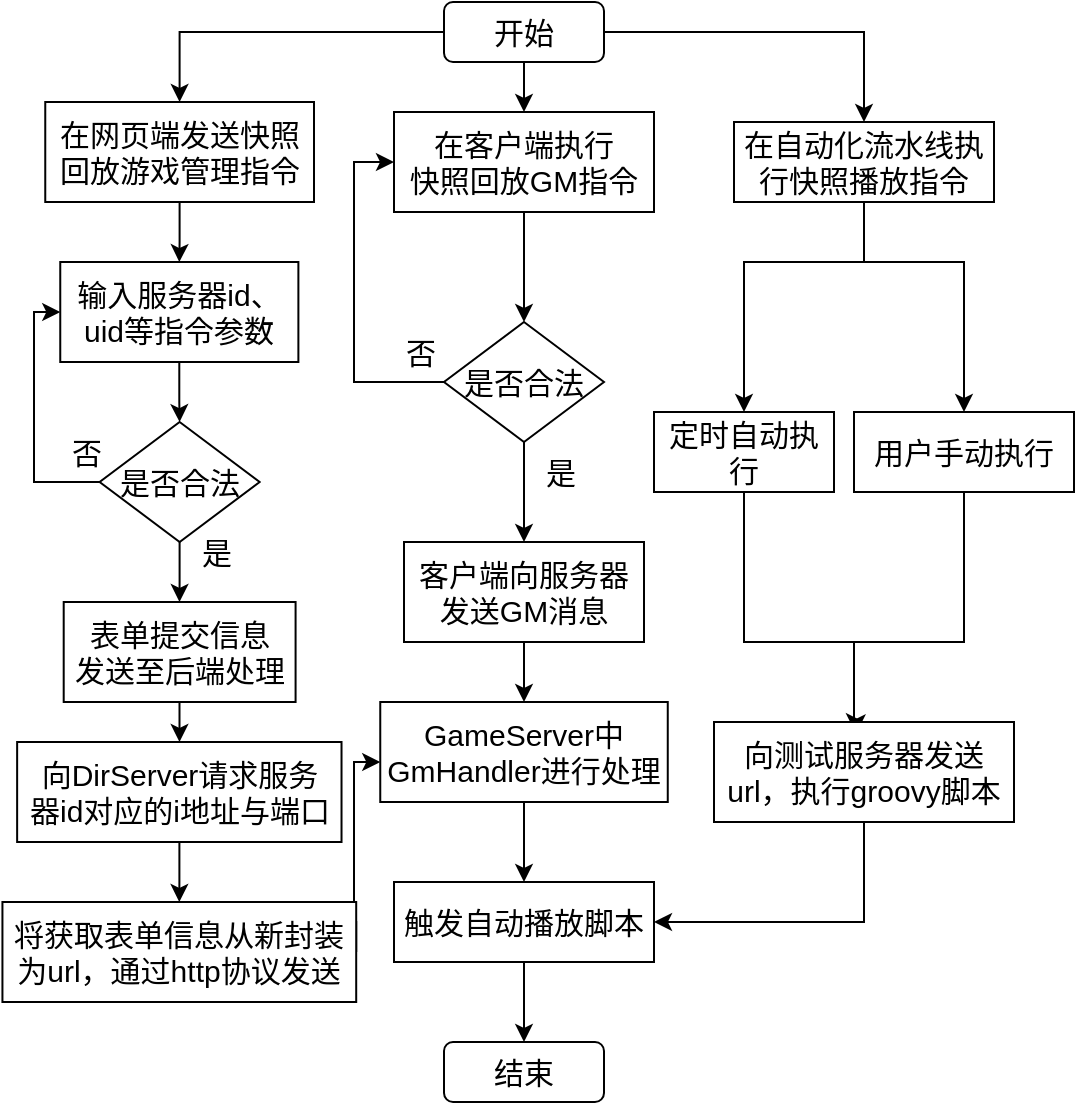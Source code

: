 <mxfile version="21.1.2" type="github">
  <diagram name="第 1 页" id="xmbw7qQmN4ud8pM5Gb9d">
    <mxGraphModel dx="1050" dy="525" grid="1" gridSize="10" guides="1" tooltips="1" connect="1" arrows="1" fold="1" page="1" pageScale="1" pageWidth="827" pageHeight="1169" math="0" shadow="0">
      <root>
        <mxCell id="0" />
        <mxCell id="1" parent="0" />
        <mxCell id="zITz0jIqfDhIaU5DNYhB-19" style="edgeStyle=orthogonalEdgeStyle;rounded=0;orthogonalLoop=1;jettySize=auto;html=1;entryX=0.5;entryY=0;entryDx=0;entryDy=0;fontSize=15;" parent="1" source="zITz0jIqfDhIaU5DNYhB-1" target="zITz0jIqfDhIaU5DNYhB-3" edge="1">
          <mxGeometry relative="1" as="geometry" />
        </mxCell>
        <mxCell id="zITz0jIqfDhIaU5DNYhB-20" style="edgeStyle=orthogonalEdgeStyle;rounded=0;orthogonalLoop=1;jettySize=auto;html=1;fontSize=15;" parent="1" source="zITz0jIqfDhIaU5DNYhB-1" target="zITz0jIqfDhIaU5DNYhB-2" edge="1">
          <mxGeometry relative="1" as="geometry" />
        </mxCell>
        <mxCell id="zITz0jIqfDhIaU5DNYhB-21" style="edgeStyle=orthogonalEdgeStyle;rounded=0;orthogonalLoop=1;jettySize=auto;html=1;fontSize=15;" parent="1" source="zITz0jIqfDhIaU5DNYhB-1" target="zITz0jIqfDhIaU5DNYhB-4" edge="1">
          <mxGeometry relative="1" as="geometry" />
        </mxCell>
        <mxCell id="zITz0jIqfDhIaU5DNYhB-1" value="开始" style="rounded=1;whiteSpace=wrap;html=1;fontSize=15;glass=0;strokeWidth=1;shadow=0;" parent="1" vertex="1">
          <mxGeometry x="325" y="30" width="80" height="30" as="geometry" />
        </mxCell>
        <mxCell id="zITz0jIqfDhIaU5DNYhB-27" style="edgeStyle=orthogonalEdgeStyle;rounded=0;orthogonalLoop=1;jettySize=auto;html=1;entryX=0.5;entryY=0;entryDx=0;entryDy=0;fontSize=15;" parent="1" source="zITz0jIqfDhIaU5DNYhB-2" target="zITz0jIqfDhIaU5DNYhB-5" edge="1">
          <mxGeometry relative="1" as="geometry" />
        </mxCell>
        <mxCell id="zITz0jIqfDhIaU5DNYhB-2" value="在网页端发送快照&lt;br&gt;回放游戏管理指令" style="rounded=0;whiteSpace=wrap;html=1;fontSize=15;" parent="1" vertex="1">
          <mxGeometry x="125.63" y="80" width="134.37" height="50" as="geometry" />
        </mxCell>
        <mxCell id="zITz0jIqfDhIaU5DNYhB-24" style="edgeStyle=orthogonalEdgeStyle;rounded=0;orthogonalLoop=1;jettySize=auto;html=1;fontSize=15;" parent="1" source="zITz0jIqfDhIaU5DNYhB-3" target="zITz0jIqfDhIaU5DNYhB-14" edge="1">
          <mxGeometry relative="1" as="geometry" />
        </mxCell>
        <mxCell id="zITz0jIqfDhIaU5DNYhB-3" value="在客户端执行&lt;br&gt;快照回放GM指令" style="rounded=0;whiteSpace=wrap;html=1;fontSize=15;" parent="1" vertex="1">
          <mxGeometry x="300" y="85" width="130" height="50" as="geometry" />
        </mxCell>
        <mxCell id="zITz0jIqfDhIaU5DNYhB-22" style="edgeStyle=orthogonalEdgeStyle;rounded=0;orthogonalLoop=1;jettySize=auto;html=1;exitX=0.5;exitY=1;exitDx=0;exitDy=0;fontSize=15;" parent="1" source="zITz0jIqfDhIaU5DNYhB-4" target="zITz0jIqfDhIaU5DNYhB-15" edge="1">
          <mxGeometry relative="1" as="geometry">
            <Array as="points">
              <mxPoint x="535" y="160" />
              <mxPoint x="475" y="160" />
            </Array>
          </mxGeometry>
        </mxCell>
        <mxCell id="zITz0jIqfDhIaU5DNYhB-23" style="edgeStyle=orthogonalEdgeStyle;rounded=0;orthogonalLoop=1;jettySize=auto;html=1;entryX=0.5;entryY=0;entryDx=0;entryDy=0;exitX=0.5;exitY=1;exitDx=0;exitDy=0;fontSize=15;" parent="1" source="zITz0jIqfDhIaU5DNYhB-4" target="zITz0jIqfDhIaU5DNYhB-16" edge="1">
          <mxGeometry relative="1" as="geometry">
            <Array as="points">
              <mxPoint x="535" y="160" />
              <mxPoint x="585" y="160" />
            </Array>
          </mxGeometry>
        </mxCell>
        <mxCell id="zITz0jIqfDhIaU5DNYhB-4" value="在自动化流水线执行快照播放指令" style="rounded=0;whiteSpace=wrap;html=1;fontSize=15;" parent="1" vertex="1">
          <mxGeometry x="470" y="90" width="130" height="40" as="geometry" />
        </mxCell>
        <mxCell id="zITz0jIqfDhIaU5DNYhB-28" style="edgeStyle=orthogonalEdgeStyle;rounded=0;orthogonalLoop=1;jettySize=auto;html=1;fontSize=15;" parent="1" source="zITz0jIqfDhIaU5DNYhB-5" target="zITz0jIqfDhIaU5DNYhB-6" edge="1">
          <mxGeometry relative="1" as="geometry" />
        </mxCell>
        <mxCell id="zITz0jIqfDhIaU5DNYhB-5" value="输入服务器id、&lt;br&gt;uid等指令参数" style="rounded=0;whiteSpace=wrap;html=1;fontSize=15;" parent="1" vertex="1">
          <mxGeometry x="133.13" y="160" width="119.06" height="50" as="geometry" />
        </mxCell>
        <mxCell id="zITz0jIqfDhIaU5DNYhB-29" style="edgeStyle=orthogonalEdgeStyle;rounded=0;orthogonalLoop=1;jettySize=auto;html=1;fontSize=15;" parent="1" source="zITz0jIqfDhIaU5DNYhB-6" target="zITz0jIqfDhIaU5DNYhB-8" edge="1">
          <mxGeometry relative="1" as="geometry" />
        </mxCell>
        <mxCell id="zITz0jIqfDhIaU5DNYhB-30" style="edgeStyle=orthogonalEdgeStyle;rounded=0;orthogonalLoop=1;jettySize=auto;html=1;entryX=0;entryY=0.5;entryDx=0;entryDy=0;fontSize=15;" parent="1" source="zITz0jIqfDhIaU5DNYhB-6" target="zITz0jIqfDhIaU5DNYhB-5" edge="1">
          <mxGeometry relative="1" as="geometry">
            <Array as="points">
              <mxPoint x="120" y="270" />
              <mxPoint x="120" y="185" />
            </Array>
          </mxGeometry>
        </mxCell>
        <mxCell id="zITz0jIqfDhIaU5DNYhB-6" value="是否合法" style="rhombus;whiteSpace=wrap;html=1;fontSize=15;" parent="1" vertex="1">
          <mxGeometry x="152.82" y="240" width="80" height="60" as="geometry" />
        </mxCell>
        <mxCell id="zITz0jIqfDhIaU5DNYhB-31" style="edgeStyle=orthogonalEdgeStyle;rounded=0;orthogonalLoop=1;jettySize=auto;html=1;fontSize=15;" parent="1" source="zITz0jIqfDhIaU5DNYhB-8" target="zITz0jIqfDhIaU5DNYhB-9" edge="1">
          <mxGeometry relative="1" as="geometry" />
        </mxCell>
        <mxCell id="zITz0jIqfDhIaU5DNYhB-8" value="表单提交信息&lt;br&gt;发送至后端处理" style="rounded=0;whiteSpace=wrap;html=1;fontSize=15;" parent="1" vertex="1">
          <mxGeometry x="134.85" y="330" width="115.94" height="50" as="geometry" />
        </mxCell>
        <mxCell id="zITz0jIqfDhIaU5DNYhB-32" style="edgeStyle=orthogonalEdgeStyle;rounded=0;orthogonalLoop=1;jettySize=auto;html=1;fontSize=15;" parent="1" source="zITz0jIqfDhIaU5DNYhB-9" target="zITz0jIqfDhIaU5DNYhB-10" edge="1">
          <mxGeometry relative="1" as="geometry" />
        </mxCell>
        <mxCell id="zITz0jIqfDhIaU5DNYhB-9" value="向DirServer请求服务&lt;br&gt;器id对应的i地址与端口" style="rounded=0;whiteSpace=wrap;html=1;fontSize=15;" parent="1" vertex="1">
          <mxGeometry x="111.57" y="400" width="162.19" height="50" as="geometry" />
        </mxCell>
        <mxCell id="zITz0jIqfDhIaU5DNYhB-33" style="edgeStyle=orthogonalEdgeStyle;rounded=0;orthogonalLoop=1;jettySize=auto;html=1;fontSize=15;exitX=1;exitY=0.5;exitDx=0;exitDy=0;" parent="1" source="zITz0jIqfDhIaU5DNYhB-10" target="zITz0jIqfDhIaU5DNYhB-12" edge="1">
          <mxGeometry relative="1" as="geometry">
            <Array as="points">
              <mxPoint x="281" y="490" />
              <mxPoint x="280" y="490" />
              <mxPoint x="280" y="410" />
            </Array>
          </mxGeometry>
        </mxCell>
        <mxCell id="zITz0jIqfDhIaU5DNYhB-10" value="将获取表单信息从新封装&lt;br&gt;为url，通过http协议发送" style="rounded=0;whiteSpace=wrap;html=1;fontSize=15;" parent="1" vertex="1">
          <mxGeometry x="104.22" y="480" width="176.88" height="50" as="geometry" />
        </mxCell>
        <mxCell id="zITz0jIqfDhIaU5DNYhB-34" style="edgeStyle=orthogonalEdgeStyle;rounded=0;orthogonalLoop=1;jettySize=auto;html=1;entryX=0.5;entryY=0;entryDx=0;entryDy=0;fontSize=15;" parent="1" source="zITz0jIqfDhIaU5DNYhB-12" target="zITz0jIqfDhIaU5DNYhB-17" edge="1">
          <mxGeometry relative="1" as="geometry" />
        </mxCell>
        <mxCell id="zITz0jIqfDhIaU5DNYhB-12" value="GameServer中GmHandler进行处理" style="rounded=0;whiteSpace=wrap;html=1;fontSize=15;" parent="1" vertex="1">
          <mxGeometry x="293.13" y="380" width="143.75" height="50" as="geometry" />
        </mxCell>
        <mxCell id="zITz0jIqfDhIaU5DNYhB-36" style="edgeStyle=orthogonalEdgeStyle;rounded=0;orthogonalLoop=1;jettySize=auto;html=1;exitX=0.5;exitY=1;exitDx=0;exitDy=0;fontSize=15;" parent="1" source="zITz0jIqfDhIaU5DNYhB-13" target="zITz0jIqfDhIaU5DNYhB-12" edge="1">
          <mxGeometry relative="1" as="geometry" />
        </mxCell>
        <mxCell id="zITz0jIqfDhIaU5DNYhB-13" value="客户端向服务器&lt;br&gt;发送GM消息" style="rounded=0;whiteSpace=wrap;html=1;fontSize=15;" parent="1" vertex="1">
          <mxGeometry x="305" y="300" width="120" height="50" as="geometry" />
        </mxCell>
        <mxCell id="zITz0jIqfDhIaU5DNYhB-25" style="edgeStyle=orthogonalEdgeStyle;rounded=0;orthogonalLoop=1;jettySize=auto;html=1;entryX=0;entryY=0.5;entryDx=0;entryDy=0;fontSize=15;" parent="1" source="zITz0jIqfDhIaU5DNYhB-14" target="zITz0jIqfDhIaU5DNYhB-3" edge="1">
          <mxGeometry relative="1" as="geometry">
            <Array as="points">
              <mxPoint x="280" y="220" />
              <mxPoint x="280" y="110" />
            </Array>
          </mxGeometry>
        </mxCell>
        <mxCell id="zITz0jIqfDhIaU5DNYhB-26" style="edgeStyle=orthogonalEdgeStyle;rounded=0;orthogonalLoop=1;jettySize=auto;html=1;entryX=0.5;entryY=0;entryDx=0;entryDy=0;fontSize=15;" parent="1" source="zITz0jIqfDhIaU5DNYhB-14" target="zITz0jIqfDhIaU5DNYhB-13" edge="1">
          <mxGeometry relative="1" as="geometry" />
        </mxCell>
        <mxCell id="zITz0jIqfDhIaU5DNYhB-14" value="是否合法" style="rhombus;whiteSpace=wrap;html=1;fontSize=15;" parent="1" vertex="1">
          <mxGeometry x="325" y="190" width="80" height="60" as="geometry" />
        </mxCell>
        <mxCell id="zITz0jIqfDhIaU5DNYhB-37" style="edgeStyle=orthogonalEdgeStyle;rounded=0;orthogonalLoop=1;jettySize=auto;html=1;entryX=0.5;entryY=0;entryDx=0;entryDy=0;exitX=0.5;exitY=1;exitDx=0;exitDy=0;fontSize=15;" parent="1" source="zITz0jIqfDhIaU5DNYhB-15" target="NNYx2oCmB_A3bQ1R8reN-1" edge="1">
          <mxGeometry relative="1" as="geometry">
            <Array as="points">
              <mxPoint x="475" y="350" />
              <mxPoint x="530" y="350" />
            </Array>
          </mxGeometry>
        </mxCell>
        <mxCell id="zITz0jIqfDhIaU5DNYhB-15" value="定时自动执行" style="rounded=0;whiteSpace=wrap;html=1;fontSize=15;" parent="1" vertex="1">
          <mxGeometry x="430" y="235" width="90" height="40" as="geometry" />
        </mxCell>
        <mxCell id="zITz0jIqfDhIaU5DNYhB-38" style="edgeStyle=orthogonalEdgeStyle;rounded=0;orthogonalLoop=1;jettySize=auto;html=1;entryX=0.445;entryY=0.012;entryDx=0;entryDy=0;exitX=0.5;exitY=1;exitDx=0;exitDy=0;fontSize=15;entryPerimeter=0;" parent="1" source="zITz0jIqfDhIaU5DNYhB-16" target="NNYx2oCmB_A3bQ1R8reN-1" edge="1">
          <mxGeometry relative="1" as="geometry">
            <Array as="points">
              <mxPoint x="585" y="350" />
              <mxPoint x="530" y="350" />
              <mxPoint x="530" y="391" />
            </Array>
          </mxGeometry>
        </mxCell>
        <mxCell id="zITz0jIqfDhIaU5DNYhB-16" value="用户手动执行" style="rounded=0;whiteSpace=wrap;html=1;fontSize=15;" parent="1" vertex="1">
          <mxGeometry x="530" y="235" width="110" height="40" as="geometry" />
        </mxCell>
        <mxCell id="zITz0jIqfDhIaU5DNYhB-35" style="edgeStyle=orthogonalEdgeStyle;rounded=0;orthogonalLoop=1;jettySize=auto;html=1;entryX=0.5;entryY=0;entryDx=0;entryDy=0;fontSize=15;" parent="1" source="zITz0jIqfDhIaU5DNYhB-17" target="zITz0jIqfDhIaU5DNYhB-18" edge="1">
          <mxGeometry relative="1" as="geometry" />
        </mxCell>
        <mxCell id="zITz0jIqfDhIaU5DNYhB-17" value="触发自动播放脚本" style="rounded=0;whiteSpace=wrap;html=1;fontSize=15;" parent="1" vertex="1">
          <mxGeometry x="300" y="470" width="130" height="40" as="geometry" />
        </mxCell>
        <mxCell id="zITz0jIqfDhIaU5DNYhB-18" value="结束" style="rounded=1;whiteSpace=wrap;html=1;fontSize=15;glass=0;strokeWidth=1;shadow=0;" parent="1" vertex="1">
          <mxGeometry x="325" y="550" width="80" height="30" as="geometry" />
        </mxCell>
        <mxCell id="zITz0jIqfDhIaU5DNYhB-39" value="是" style="text;strokeColor=none;fillColor=none;align=left;verticalAlign=middle;spacingLeft=4;spacingRight=4;overflow=hidden;points=[[0,0.5],[1,0.5]];portConstraint=eastwest;rotatable=0;whiteSpace=wrap;html=1;fontSize=15;" parent="1" vertex="1">
          <mxGeometry x="198.44" y="290" width="80" height="30" as="geometry" />
        </mxCell>
        <mxCell id="zITz0jIqfDhIaU5DNYhB-40" value="是" style="text;strokeColor=none;fillColor=none;align=left;verticalAlign=middle;spacingLeft=4;spacingRight=4;overflow=hidden;points=[[0,0.5],[1,0.5]];portConstraint=eastwest;rotatable=0;whiteSpace=wrap;html=1;fontSize=15;" parent="1" vertex="1">
          <mxGeometry x="370" y="250" width="80" height="30" as="geometry" />
        </mxCell>
        <mxCell id="zITz0jIqfDhIaU5DNYhB-41" value="否" style="text;strokeColor=none;fillColor=none;align=left;verticalAlign=middle;spacingLeft=4;spacingRight=4;overflow=hidden;points=[[0,0.5],[1,0.5]];portConstraint=eastwest;rotatable=0;whiteSpace=wrap;html=1;fontSize=15;" parent="1" vertex="1">
          <mxGeometry x="133.13" y="240" width="80" height="30" as="geometry" />
        </mxCell>
        <mxCell id="zITz0jIqfDhIaU5DNYhB-42" value="否" style="text;strokeColor=none;fillColor=none;align=left;verticalAlign=middle;spacingLeft=4;spacingRight=4;overflow=hidden;points=[[0,0.5],[1,0.5]];portConstraint=eastwest;rotatable=0;whiteSpace=wrap;html=1;fontSize=15;" parent="1" vertex="1">
          <mxGeometry x="300" y="190" width="80" height="30" as="geometry" />
        </mxCell>
        <mxCell id="NNYx2oCmB_A3bQ1R8reN-2" style="edgeStyle=orthogonalEdgeStyle;rounded=0;orthogonalLoop=1;jettySize=auto;html=1;entryX=1;entryY=0.5;entryDx=0;entryDy=0;exitX=0.5;exitY=1;exitDx=0;exitDy=0;fontSize=15;" parent="1" source="NNYx2oCmB_A3bQ1R8reN-1" target="zITz0jIqfDhIaU5DNYhB-17" edge="1">
          <mxGeometry relative="1" as="geometry" />
        </mxCell>
        <mxCell id="NNYx2oCmB_A3bQ1R8reN-1" value="向测试服务器发送url，执行groovy脚本" style="rounded=0;whiteSpace=wrap;html=1;fontSize=15;" parent="1" vertex="1">
          <mxGeometry x="460" y="390" width="150" height="50" as="geometry" />
        </mxCell>
      </root>
    </mxGraphModel>
  </diagram>
</mxfile>
